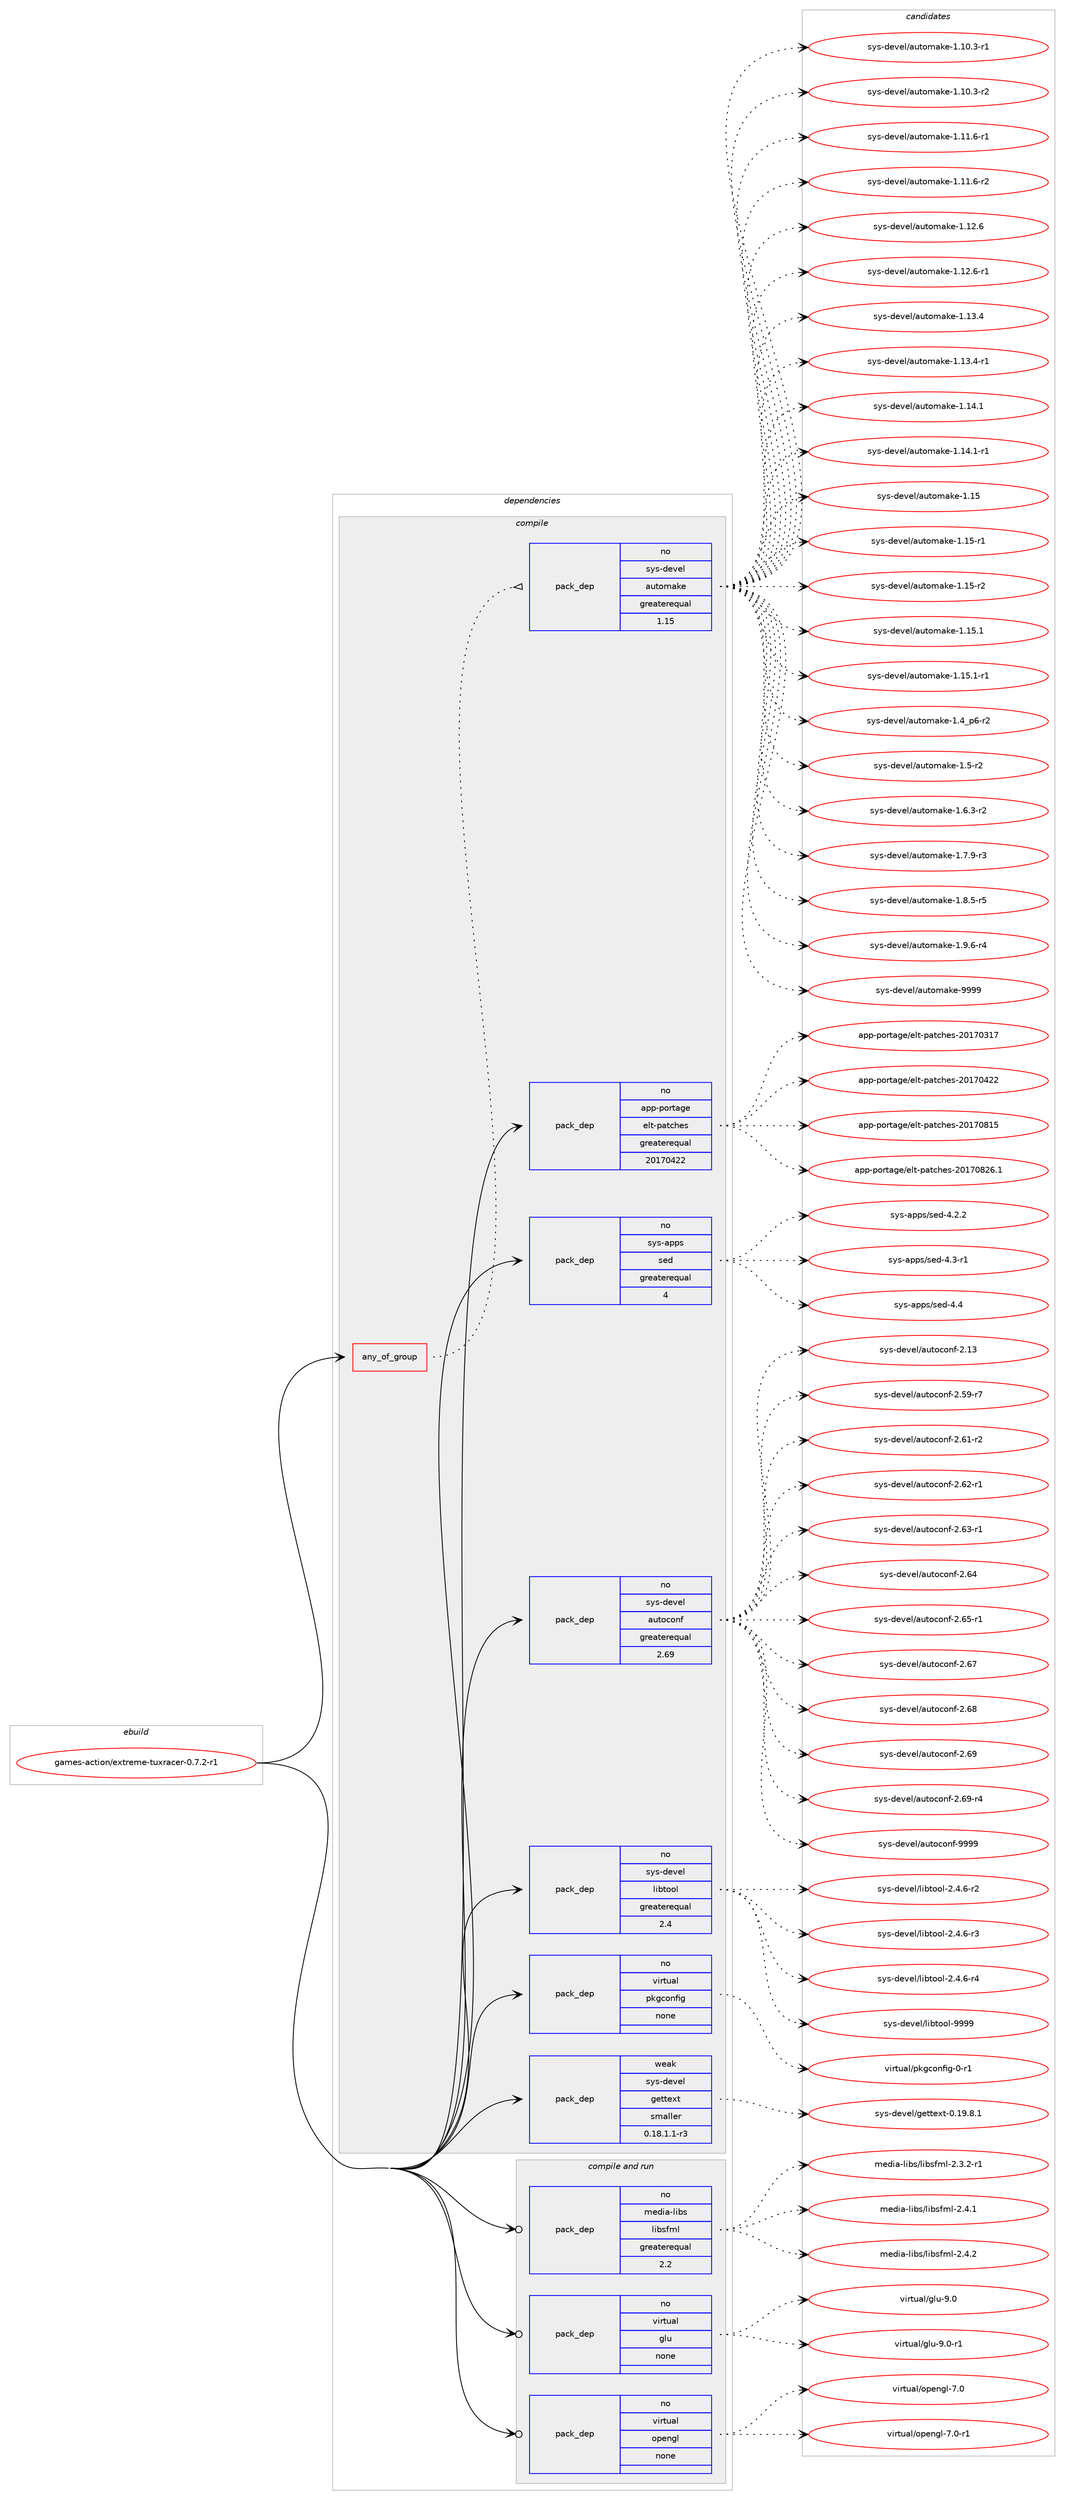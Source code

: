 digraph prolog {

# *************
# Graph options
# *************

newrank=true;
concentrate=true;
compound=true;
graph [rankdir=LR,fontname=Helvetica,fontsize=10,ranksep=1.5];#, ranksep=2.5, nodesep=0.2];
edge  [arrowhead=vee];
node  [fontname=Helvetica,fontsize=10];

# **********
# The ebuild
# **********

subgraph cluster_leftcol {
color=gray;
rank=same;
label=<<i>ebuild</i>>;
id [label="games-action/extreme-tuxracer-0.7.2-r1", color=red, width=4, href="../games-action/extreme-tuxracer-0.7.2-r1.svg"];
}

# ****************
# The dependencies
# ****************

subgraph cluster_midcol {
color=gray;
label=<<i>dependencies</i>>;
subgraph cluster_compile {
fillcolor="#eeeeee";
style=filled;
label=<<i>compile</i>>;
subgraph any4303 {
dependency292746 [label=<<TABLE BORDER="0" CELLBORDER="1" CELLSPACING="0" CELLPADDING="4"><TR><TD CELLPADDING="10">any_of_group</TD></TR></TABLE>>, shape=none, color=red];subgraph pack208775 {
dependency292747 [label=<<TABLE BORDER="0" CELLBORDER="1" CELLSPACING="0" CELLPADDING="4" WIDTH="220"><TR><TD ROWSPAN="6" CELLPADDING="30">pack_dep</TD></TR><TR><TD WIDTH="110">no</TD></TR><TR><TD>sys-devel</TD></TR><TR><TD>automake</TD></TR><TR><TD>greaterequal</TD></TR><TR><TD>1.15</TD></TR></TABLE>>, shape=none, color=blue];
}
dependency292746:e -> dependency292747:w [weight=20,style="dotted",arrowhead="oinv"];
}
id:e -> dependency292746:w [weight=20,style="solid",arrowhead="vee"];
subgraph pack208776 {
dependency292748 [label=<<TABLE BORDER="0" CELLBORDER="1" CELLSPACING="0" CELLPADDING="4" WIDTH="220"><TR><TD ROWSPAN="6" CELLPADDING="30">pack_dep</TD></TR><TR><TD WIDTH="110">no</TD></TR><TR><TD>app-portage</TD></TR><TR><TD>elt-patches</TD></TR><TR><TD>greaterequal</TD></TR><TR><TD>20170422</TD></TR></TABLE>>, shape=none, color=blue];
}
id:e -> dependency292748:w [weight=20,style="solid",arrowhead="vee"];
subgraph pack208777 {
dependency292749 [label=<<TABLE BORDER="0" CELLBORDER="1" CELLSPACING="0" CELLPADDING="4" WIDTH="220"><TR><TD ROWSPAN="6" CELLPADDING="30">pack_dep</TD></TR><TR><TD WIDTH="110">no</TD></TR><TR><TD>sys-apps</TD></TR><TR><TD>sed</TD></TR><TR><TD>greaterequal</TD></TR><TR><TD>4</TD></TR></TABLE>>, shape=none, color=blue];
}
id:e -> dependency292749:w [weight=20,style="solid",arrowhead="vee"];
subgraph pack208778 {
dependency292750 [label=<<TABLE BORDER="0" CELLBORDER="1" CELLSPACING="0" CELLPADDING="4" WIDTH="220"><TR><TD ROWSPAN="6" CELLPADDING="30">pack_dep</TD></TR><TR><TD WIDTH="110">no</TD></TR><TR><TD>sys-devel</TD></TR><TR><TD>autoconf</TD></TR><TR><TD>greaterequal</TD></TR><TR><TD>2.69</TD></TR></TABLE>>, shape=none, color=blue];
}
id:e -> dependency292750:w [weight=20,style="solid",arrowhead="vee"];
subgraph pack208779 {
dependency292751 [label=<<TABLE BORDER="0" CELLBORDER="1" CELLSPACING="0" CELLPADDING="4" WIDTH="220"><TR><TD ROWSPAN="6" CELLPADDING="30">pack_dep</TD></TR><TR><TD WIDTH="110">no</TD></TR><TR><TD>sys-devel</TD></TR><TR><TD>libtool</TD></TR><TR><TD>greaterequal</TD></TR><TR><TD>2.4</TD></TR></TABLE>>, shape=none, color=blue];
}
id:e -> dependency292751:w [weight=20,style="solid",arrowhead="vee"];
subgraph pack208780 {
dependency292752 [label=<<TABLE BORDER="0" CELLBORDER="1" CELLSPACING="0" CELLPADDING="4" WIDTH="220"><TR><TD ROWSPAN="6" CELLPADDING="30">pack_dep</TD></TR><TR><TD WIDTH="110">no</TD></TR><TR><TD>virtual</TD></TR><TR><TD>pkgconfig</TD></TR><TR><TD>none</TD></TR><TR><TD></TD></TR></TABLE>>, shape=none, color=blue];
}
id:e -> dependency292752:w [weight=20,style="solid",arrowhead="vee"];
subgraph pack208781 {
dependency292753 [label=<<TABLE BORDER="0" CELLBORDER="1" CELLSPACING="0" CELLPADDING="4" WIDTH="220"><TR><TD ROWSPAN="6" CELLPADDING="30">pack_dep</TD></TR><TR><TD WIDTH="110">weak</TD></TR><TR><TD>sys-devel</TD></TR><TR><TD>gettext</TD></TR><TR><TD>smaller</TD></TR><TR><TD>0.18.1.1-r3</TD></TR></TABLE>>, shape=none, color=blue];
}
id:e -> dependency292753:w [weight=20,style="solid",arrowhead="vee"];
}
subgraph cluster_compileandrun {
fillcolor="#eeeeee";
style=filled;
label=<<i>compile and run</i>>;
subgraph pack208782 {
dependency292754 [label=<<TABLE BORDER="0" CELLBORDER="1" CELLSPACING="0" CELLPADDING="4" WIDTH="220"><TR><TD ROWSPAN="6" CELLPADDING="30">pack_dep</TD></TR><TR><TD WIDTH="110">no</TD></TR><TR><TD>media-libs</TD></TR><TR><TD>libsfml</TD></TR><TR><TD>greaterequal</TD></TR><TR><TD>2.2</TD></TR></TABLE>>, shape=none, color=blue];
}
id:e -> dependency292754:w [weight=20,style="solid",arrowhead="odotvee"];
subgraph pack208783 {
dependency292755 [label=<<TABLE BORDER="0" CELLBORDER="1" CELLSPACING="0" CELLPADDING="4" WIDTH="220"><TR><TD ROWSPAN="6" CELLPADDING="30">pack_dep</TD></TR><TR><TD WIDTH="110">no</TD></TR><TR><TD>virtual</TD></TR><TR><TD>glu</TD></TR><TR><TD>none</TD></TR><TR><TD></TD></TR></TABLE>>, shape=none, color=blue];
}
id:e -> dependency292755:w [weight=20,style="solid",arrowhead="odotvee"];
subgraph pack208784 {
dependency292756 [label=<<TABLE BORDER="0" CELLBORDER="1" CELLSPACING="0" CELLPADDING="4" WIDTH="220"><TR><TD ROWSPAN="6" CELLPADDING="30">pack_dep</TD></TR><TR><TD WIDTH="110">no</TD></TR><TR><TD>virtual</TD></TR><TR><TD>opengl</TD></TR><TR><TD>none</TD></TR><TR><TD></TD></TR></TABLE>>, shape=none, color=blue];
}
id:e -> dependency292756:w [weight=20,style="solid",arrowhead="odotvee"];
}
subgraph cluster_run {
fillcolor="#eeeeee";
style=filled;
label=<<i>run</i>>;
}
}

# **************
# The candidates
# **************

subgraph cluster_choices {
rank=same;
color=gray;
label=<<i>candidates</i>>;

subgraph choice208775 {
color=black;
nodesep=1;
choice11512111545100101118101108479711711611110997107101454946494846514511449 [label="sys-devel/automake-1.10.3-r1", color=red, width=4,href="../sys-devel/automake-1.10.3-r1.svg"];
choice11512111545100101118101108479711711611110997107101454946494846514511450 [label="sys-devel/automake-1.10.3-r2", color=red, width=4,href="../sys-devel/automake-1.10.3-r2.svg"];
choice11512111545100101118101108479711711611110997107101454946494946544511449 [label="sys-devel/automake-1.11.6-r1", color=red, width=4,href="../sys-devel/automake-1.11.6-r1.svg"];
choice11512111545100101118101108479711711611110997107101454946494946544511450 [label="sys-devel/automake-1.11.6-r2", color=red, width=4,href="../sys-devel/automake-1.11.6-r2.svg"];
choice1151211154510010111810110847971171161111099710710145494649504654 [label="sys-devel/automake-1.12.6", color=red, width=4,href="../sys-devel/automake-1.12.6.svg"];
choice11512111545100101118101108479711711611110997107101454946495046544511449 [label="sys-devel/automake-1.12.6-r1", color=red, width=4,href="../sys-devel/automake-1.12.6-r1.svg"];
choice1151211154510010111810110847971171161111099710710145494649514652 [label="sys-devel/automake-1.13.4", color=red, width=4,href="../sys-devel/automake-1.13.4.svg"];
choice11512111545100101118101108479711711611110997107101454946495146524511449 [label="sys-devel/automake-1.13.4-r1", color=red, width=4,href="../sys-devel/automake-1.13.4-r1.svg"];
choice1151211154510010111810110847971171161111099710710145494649524649 [label="sys-devel/automake-1.14.1", color=red, width=4,href="../sys-devel/automake-1.14.1.svg"];
choice11512111545100101118101108479711711611110997107101454946495246494511449 [label="sys-devel/automake-1.14.1-r1", color=red, width=4,href="../sys-devel/automake-1.14.1-r1.svg"];
choice115121115451001011181011084797117116111109971071014549464953 [label="sys-devel/automake-1.15", color=red, width=4,href="../sys-devel/automake-1.15.svg"];
choice1151211154510010111810110847971171161111099710710145494649534511449 [label="sys-devel/automake-1.15-r1", color=red, width=4,href="../sys-devel/automake-1.15-r1.svg"];
choice1151211154510010111810110847971171161111099710710145494649534511450 [label="sys-devel/automake-1.15-r2", color=red, width=4,href="../sys-devel/automake-1.15-r2.svg"];
choice1151211154510010111810110847971171161111099710710145494649534649 [label="sys-devel/automake-1.15.1", color=red, width=4,href="../sys-devel/automake-1.15.1.svg"];
choice11512111545100101118101108479711711611110997107101454946495346494511449 [label="sys-devel/automake-1.15.1-r1", color=red, width=4,href="../sys-devel/automake-1.15.1-r1.svg"];
choice115121115451001011181011084797117116111109971071014549465295112544511450 [label="sys-devel/automake-1.4_p6-r2", color=red, width=4,href="../sys-devel/automake-1.4_p6-r2.svg"];
choice11512111545100101118101108479711711611110997107101454946534511450 [label="sys-devel/automake-1.5-r2", color=red, width=4,href="../sys-devel/automake-1.5-r2.svg"];
choice115121115451001011181011084797117116111109971071014549465446514511450 [label="sys-devel/automake-1.6.3-r2", color=red, width=4,href="../sys-devel/automake-1.6.3-r2.svg"];
choice115121115451001011181011084797117116111109971071014549465546574511451 [label="sys-devel/automake-1.7.9-r3", color=red, width=4,href="../sys-devel/automake-1.7.9-r3.svg"];
choice115121115451001011181011084797117116111109971071014549465646534511453 [label="sys-devel/automake-1.8.5-r5", color=red, width=4,href="../sys-devel/automake-1.8.5-r5.svg"];
choice115121115451001011181011084797117116111109971071014549465746544511452 [label="sys-devel/automake-1.9.6-r4", color=red, width=4,href="../sys-devel/automake-1.9.6-r4.svg"];
choice115121115451001011181011084797117116111109971071014557575757 [label="sys-devel/automake-9999", color=red, width=4,href="../sys-devel/automake-9999.svg"];
dependency292747:e -> choice11512111545100101118101108479711711611110997107101454946494846514511449:w [style=dotted,weight="100"];
dependency292747:e -> choice11512111545100101118101108479711711611110997107101454946494846514511450:w [style=dotted,weight="100"];
dependency292747:e -> choice11512111545100101118101108479711711611110997107101454946494946544511449:w [style=dotted,weight="100"];
dependency292747:e -> choice11512111545100101118101108479711711611110997107101454946494946544511450:w [style=dotted,weight="100"];
dependency292747:e -> choice1151211154510010111810110847971171161111099710710145494649504654:w [style=dotted,weight="100"];
dependency292747:e -> choice11512111545100101118101108479711711611110997107101454946495046544511449:w [style=dotted,weight="100"];
dependency292747:e -> choice1151211154510010111810110847971171161111099710710145494649514652:w [style=dotted,weight="100"];
dependency292747:e -> choice11512111545100101118101108479711711611110997107101454946495146524511449:w [style=dotted,weight="100"];
dependency292747:e -> choice1151211154510010111810110847971171161111099710710145494649524649:w [style=dotted,weight="100"];
dependency292747:e -> choice11512111545100101118101108479711711611110997107101454946495246494511449:w [style=dotted,weight="100"];
dependency292747:e -> choice115121115451001011181011084797117116111109971071014549464953:w [style=dotted,weight="100"];
dependency292747:e -> choice1151211154510010111810110847971171161111099710710145494649534511449:w [style=dotted,weight="100"];
dependency292747:e -> choice1151211154510010111810110847971171161111099710710145494649534511450:w [style=dotted,weight="100"];
dependency292747:e -> choice1151211154510010111810110847971171161111099710710145494649534649:w [style=dotted,weight="100"];
dependency292747:e -> choice11512111545100101118101108479711711611110997107101454946495346494511449:w [style=dotted,weight="100"];
dependency292747:e -> choice115121115451001011181011084797117116111109971071014549465295112544511450:w [style=dotted,weight="100"];
dependency292747:e -> choice11512111545100101118101108479711711611110997107101454946534511450:w [style=dotted,weight="100"];
dependency292747:e -> choice115121115451001011181011084797117116111109971071014549465446514511450:w [style=dotted,weight="100"];
dependency292747:e -> choice115121115451001011181011084797117116111109971071014549465546574511451:w [style=dotted,weight="100"];
dependency292747:e -> choice115121115451001011181011084797117116111109971071014549465646534511453:w [style=dotted,weight="100"];
dependency292747:e -> choice115121115451001011181011084797117116111109971071014549465746544511452:w [style=dotted,weight="100"];
dependency292747:e -> choice115121115451001011181011084797117116111109971071014557575757:w [style=dotted,weight="100"];
}
subgraph choice208776 {
color=black;
nodesep=1;
choice97112112451121111141169710310147101108116451129711699104101115455048495548514955 [label="app-portage/elt-patches-20170317", color=red, width=4,href="../app-portage/elt-patches-20170317.svg"];
choice97112112451121111141169710310147101108116451129711699104101115455048495548525050 [label="app-portage/elt-patches-20170422", color=red, width=4,href="../app-portage/elt-patches-20170422.svg"];
choice97112112451121111141169710310147101108116451129711699104101115455048495548564953 [label="app-portage/elt-patches-20170815", color=red, width=4,href="../app-portage/elt-patches-20170815.svg"];
choice971121124511211111411697103101471011081164511297116991041011154550484955485650544649 [label="app-portage/elt-patches-20170826.1", color=red, width=4,href="../app-portage/elt-patches-20170826.1.svg"];
dependency292748:e -> choice97112112451121111141169710310147101108116451129711699104101115455048495548514955:w [style=dotted,weight="100"];
dependency292748:e -> choice97112112451121111141169710310147101108116451129711699104101115455048495548525050:w [style=dotted,weight="100"];
dependency292748:e -> choice97112112451121111141169710310147101108116451129711699104101115455048495548564953:w [style=dotted,weight="100"];
dependency292748:e -> choice971121124511211111411697103101471011081164511297116991041011154550484955485650544649:w [style=dotted,weight="100"];
}
subgraph choice208777 {
color=black;
nodesep=1;
choice115121115459711211211547115101100455246504650 [label="sys-apps/sed-4.2.2", color=red, width=4,href="../sys-apps/sed-4.2.2.svg"];
choice115121115459711211211547115101100455246514511449 [label="sys-apps/sed-4.3-r1", color=red, width=4,href="../sys-apps/sed-4.3-r1.svg"];
choice11512111545971121121154711510110045524652 [label="sys-apps/sed-4.4", color=red, width=4,href="../sys-apps/sed-4.4.svg"];
dependency292749:e -> choice115121115459711211211547115101100455246504650:w [style=dotted,weight="100"];
dependency292749:e -> choice115121115459711211211547115101100455246514511449:w [style=dotted,weight="100"];
dependency292749:e -> choice11512111545971121121154711510110045524652:w [style=dotted,weight="100"];
}
subgraph choice208778 {
color=black;
nodesep=1;
choice115121115451001011181011084797117116111991111101024550464951 [label="sys-devel/autoconf-2.13", color=red, width=4,href="../sys-devel/autoconf-2.13.svg"];
choice1151211154510010111810110847971171161119911111010245504653574511455 [label="sys-devel/autoconf-2.59-r7", color=red, width=4,href="../sys-devel/autoconf-2.59-r7.svg"];
choice1151211154510010111810110847971171161119911111010245504654494511450 [label="sys-devel/autoconf-2.61-r2", color=red, width=4,href="../sys-devel/autoconf-2.61-r2.svg"];
choice1151211154510010111810110847971171161119911111010245504654504511449 [label="sys-devel/autoconf-2.62-r1", color=red, width=4,href="../sys-devel/autoconf-2.62-r1.svg"];
choice1151211154510010111810110847971171161119911111010245504654514511449 [label="sys-devel/autoconf-2.63-r1", color=red, width=4,href="../sys-devel/autoconf-2.63-r1.svg"];
choice115121115451001011181011084797117116111991111101024550465452 [label="sys-devel/autoconf-2.64", color=red, width=4,href="../sys-devel/autoconf-2.64.svg"];
choice1151211154510010111810110847971171161119911111010245504654534511449 [label="sys-devel/autoconf-2.65-r1", color=red, width=4,href="../sys-devel/autoconf-2.65-r1.svg"];
choice115121115451001011181011084797117116111991111101024550465455 [label="sys-devel/autoconf-2.67", color=red, width=4,href="../sys-devel/autoconf-2.67.svg"];
choice115121115451001011181011084797117116111991111101024550465456 [label="sys-devel/autoconf-2.68", color=red, width=4,href="../sys-devel/autoconf-2.68.svg"];
choice115121115451001011181011084797117116111991111101024550465457 [label="sys-devel/autoconf-2.69", color=red, width=4,href="../sys-devel/autoconf-2.69.svg"];
choice1151211154510010111810110847971171161119911111010245504654574511452 [label="sys-devel/autoconf-2.69-r4", color=red, width=4,href="../sys-devel/autoconf-2.69-r4.svg"];
choice115121115451001011181011084797117116111991111101024557575757 [label="sys-devel/autoconf-9999", color=red, width=4,href="../sys-devel/autoconf-9999.svg"];
dependency292750:e -> choice115121115451001011181011084797117116111991111101024550464951:w [style=dotted,weight="100"];
dependency292750:e -> choice1151211154510010111810110847971171161119911111010245504653574511455:w [style=dotted,weight="100"];
dependency292750:e -> choice1151211154510010111810110847971171161119911111010245504654494511450:w [style=dotted,weight="100"];
dependency292750:e -> choice1151211154510010111810110847971171161119911111010245504654504511449:w [style=dotted,weight="100"];
dependency292750:e -> choice1151211154510010111810110847971171161119911111010245504654514511449:w [style=dotted,weight="100"];
dependency292750:e -> choice115121115451001011181011084797117116111991111101024550465452:w [style=dotted,weight="100"];
dependency292750:e -> choice1151211154510010111810110847971171161119911111010245504654534511449:w [style=dotted,weight="100"];
dependency292750:e -> choice115121115451001011181011084797117116111991111101024550465455:w [style=dotted,weight="100"];
dependency292750:e -> choice115121115451001011181011084797117116111991111101024550465456:w [style=dotted,weight="100"];
dependency292750:e -> choice115121115451001011181011084797117116111991111101024550465457:w [style=dotted,weight="100"];
dependency292750:e -> choice1151211154510010111810110847971171161119911111010245504654574511452:w [style=dotted,weight="100"];
dependency292750:e -> choice115121115451001011181011084797117116111991111101024557575757:w [style=dotted,weight="100"];
}
subgraph choice208779 {
color=black;
nodesep=1;
choice1151211154510010111810110847108105981161111111084550465246544511450 [label="sys-devel/libtool-2.4.6-r2", color=red, width=4,href="../sys-devel/libtool-2.4.6-r2.svg"];
choice1151211154510010111810110847108105981161111111084550465246544511451 [label="sys-devel/libtool-2.4.6-r3", color=red, width=4,href="../sys-devel/libtool-2.4.6-r3.svg"];
choice1151211154510010111810110847108105981161111111084550465246544511452 [label="sys-devel/libtool-2.4.6-r4", color=red, width=4,href="../sys-devel/libtool-2.4.6-r4.svg"];
choice1151211154510010111810110847108105981161111111084557575757 [label="sys-devel/libtool-9999", color=red, width=4,href="../sys-devel/libtool-9999.svg"];
dependency292751:e -> choice1151211154510010111810110847108105981161111111084550465246544511450:w [style=dotted,weight="100"];
dependency292751:e -> choice1151211154510010111810110847108105981161111111084550465246544511451:w [style=dotted,weight="100"];
dependency292751:e -> choice1151211154510010111810110847108105981161111111084550465246544511452:w [style=dotted,weight="100"];
dependency292751:e -> choice1151211154510010111810110847108105981161111111084557575757:w [style=dotted,weight="100"];
}
subgraph choice208780 {
color=black;
nodesep=1;
choice11810511411611797108471121071039911111010210510345484511449 [label="virtual/pkgconfig-0-r1", color=red, width=4,href="../virtual/pkgconfig-0-r1.svg"];
dependency292752:e -> choice11810511411611797108471121071039911111010210510345484511449:w [style=dotted,weight="100"];
}
subgraph choice208781 {
color=black;
nodesep=1;
choice1151211154510010111810110847103101116116101120116454846495746564649 [label="sys-devel/gettext-0.19.8.1", color=red, width=4,href="../sys-devel/gettext-0.19.8.1.svg"];
dependency292753:e -> choice1151211154510010111810110847103101116116101120116454846495746564649:w [style=dotted,weight="100"];
}
subgraph choice208782 {
color=black;
nodesep=1;
choice10910110010597451081059811547108105981151021091084550465146504511449 [label="media-libs/libsfml-2.3.2-r1", color=red, width=4,href="../media-libs/libsfml-2.3.2-r1.svg"];
choice1091011001059745108105981154710810598115102109108455046524649 [label="media-libs/libsfml-2.4.1", color=red, width=4,href="../media-libs/libsfml-2.4.1.svg"];
choice1091011001059745108105981154710810598115102109108455046524650 [label="media-libs/libsfml-2.4.2", color=red, width=4,href="../media-libs/libsfml-2.4.2.svg"];
dependency292754:e -> choice10910110010597451081059811547108105981151021091084550465146504511449:w [style=dotted,weight="100"];
dependency292754:e -> choice1091011001059745108105981154710810598115102109108455046524649:w [style=dotted,weight="100"];
dependency292754:e -> choice1091011001059745108105981154710810598115102109108455046524650:w [style=dotted,weight="100"];
}
subgraph choice208783 {
color=black;
nodesep=1;
choice118105114116117971084710310811745574648 [label="virtual/glu-9.0", color=red, width=4,href="../virtual/glu-9.0.svg"];
choice1181051141161179710847103108117455746484511449 [label="virtual/glu-9.0-r1", color=red, width=4,href="../virtual/glu-9.0-r1.svg"];
dependency292755:e -> choice118105114116117971084710310811745574648:w [style=dotted,weight="100"];
dependency292755:e -> choice1181051141161179710847103108117455746484511449:w [style=dotted,weight="100"];
}
subgraph choice208784 {
color=black;
nodesep=1;
choice118105114116117971084711111210111010310845554648 [label="virtual/opengl-7.0", color=red, width=4,href="../virtual/opengl-7.0.svg"];
choice1181051141161179710847111112101110103108455546484511449 [label="virtual/opengl-7.0-r1", color=red, width=4,href="../virtual/opengl-7.0-r1.svg"];
dependency292756:e -> choice118105114116117971084711111210111010310845554648:w [style=dotted,weight="100"];
dependency292756:e -> choice1181051141161179710847111112101110103108455546484511449:w [style=dotted,weight="100"];
}
}

}
